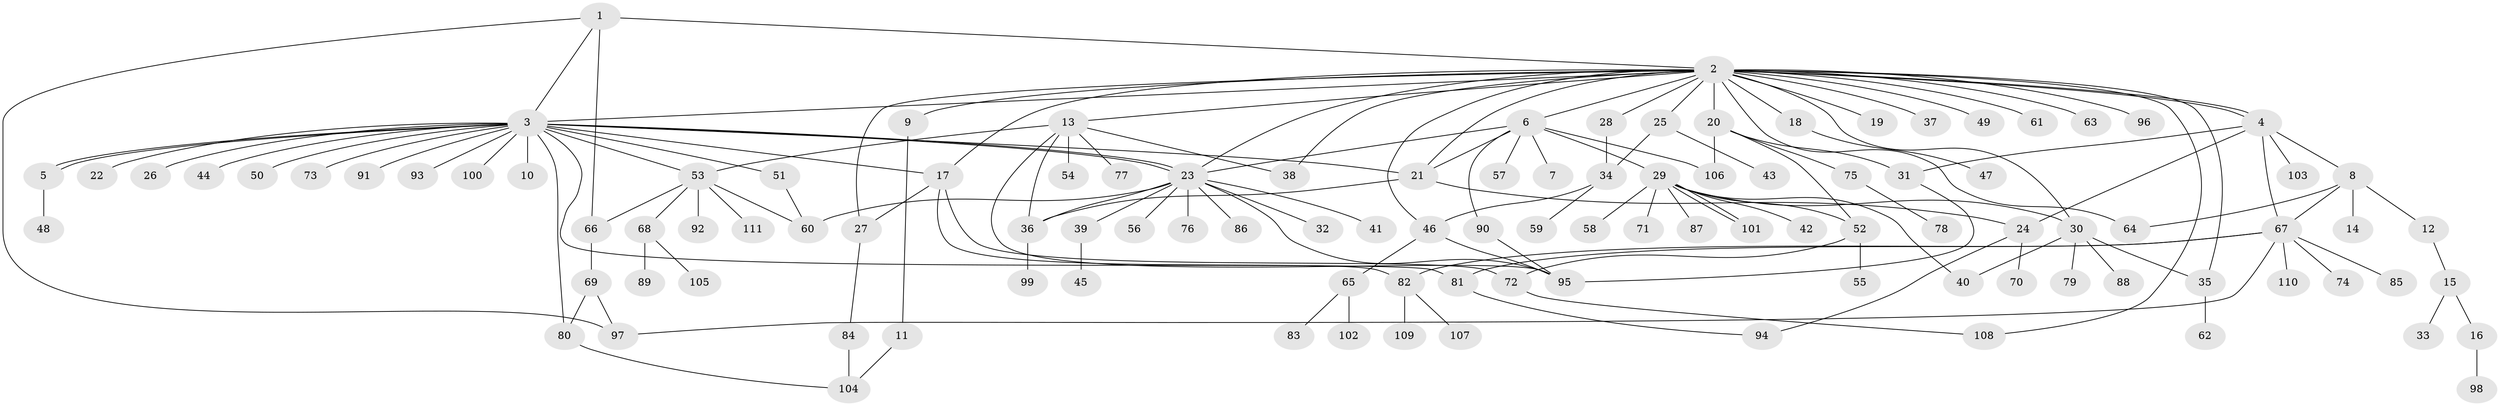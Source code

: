 // coarse degree distribution, {2: 0.15151515151515152, 1: 0.7575757575757576, 14: 0.030303030303030304, 18: 0.030303030303030304, 3: 0.030303030303030304}
// Generated by graph-tools (version 1.1) at 2025/50/03/04/25 21:50:37]
// undirected, 111 vertices, 153 edges
graph export_dot {
graph [start="1"]
  node [color=gray90,style=filled];
  1;
  2;
  3;
  4;
  5;
  6;
  7;
  8;
  9;
  10;
  11;
  12;
  13;
  14;
  15;
  16;
  17;
  18;
  19;
  20;
  21;
  22;
  23;
  24;
  25;
  26;
  27;
  28;
  29;
  30;
  31;
  32;
  33;
  34;
  35;
  36;
  37;
  38;
  39;
  40;
  41;
  42;
  43;
  44;
  45;
  46;
  47;
  48;
  49;
  50;
  51;
  52;
  53;
  54;
  55;
  56;
  57;
  58;
  59;
  60;
  61;
  62;
  63;
  64;
  65;
  66;
  67;
  68;
  69;
  70;
  71;
  72;
  73;
  74;
  75;
  76;
  77;
  78;
  79;
  80;
  81;
  82;
  83;
  84;
  85;
  86;
  87;
  88;
  89;
  90;
  91;
  92;
  93;
  94;
  95;
  96;
  97;
  98;
  99;
  100;
  101;
  102;
  103;
  104;
  105;
  106;
  107;
  108;
  109;
  110;
  111;
  1 -- 2;
  1 -- 3;
  1 -- 66;
  1 -- 97;
  2 -- 3;
  2 -- 4;
  2 -- 4;
  2 -- 6;
  2 -- 9;
  2 -- 13;
  2 -- 17;
  2 -- 18;
  2 -- 19;
  2 -- 20;
  2 -- 21;
  2 -- 23;
  2 -- 25;
  2 -- 27;
  2 -- 28;
  2 -- 30;
  2 -- 35;
  2 -- 37;
  2 -- 38;
  2 -- 46;
  2 -- 49;
  2 -- 61;
  2 -- 63;
  2 -- 64;
  2 -- 96;
  2 -- 108;
  3 -- 5;
  3 -- 5;
  3 -- 10;
  3 -- 17;
  3 -- 21;
  3 -- 22;
  3 -- 23;
  3 -- 23;
  3 -- 26;
  3 -- 44;
  3 -- 50;
  3 -- 51;
  3 -- 53;
  3 -- 73;
  3 -- 80;
  3 -- 81;
  3 -- 91;
  3 -- 93;
  3 -- 100;
  4 -- 8;
  4 -- 24;
  4 -- 31;
  4 -- 67;
  4 -- 103;
  5 -- 48;
  6 -- 7;
  6 -- 21;
  6 -- 23;
  6 -- 29;
  6 -- 57;
  6 -- 90;
  6 -- 106;
  8 -- 12;
  8 -- 14;
  8 -- 64;
  8 -- 67;
  9 -- 11;
  11 -- 104;
  12 -- 15;
  13 -- 36;
  13 -- 38;
  13 -- 53;
  13 -- 54;
  13 -- 77;
  13 -- 95;
  15 -- 16;
  15 -- 33;
  16 -- 98;
  17 -- 27;
  17 -- 72;
  17 -- 82;
  18 -- 47;
  20 -- 31;
  20 -- 52;
  20 -- 75;
  20 -- 106;
  21 -- 24;
  21 -- 36;
  23 -- 32;
  23 -- 36;
  23 -- 39;
  23 -- 41;
  23 -- 56;
  23 -- 60;
  23 -- 76;
  23 -- 86;
  23 -- 95;
  24 -- 70;
  24 -- 94;
  25 -- 34;
  25 -- 43;
  27 -- 84;
  28 -- 34;
  29 -- 30;
  29 -- 40;
  29 -- 42;
  29 -- 52;
  29 -- 58;
  29 -- 71;
  29 -- 87;
  29 -- 101;
  29 -- 101;
  30 -- 35;
  30 -- 40;
  30 -- 79;
  30 -- 88;
  31 -- 95;
  34 -- 46;
  34 -- 59;
  35 -- 62;
  36 -- 99;
  39 -- 45;
  46 -- 65;
  46 -- 95;
  51 -- 60;
  52 -- 55;
  52 -- 72;
  53 -- 60;
  53 -- 66;
  53 -- 68;
  53 -- 92;
  53 -- 111;
  65 -- 83;
  65 -- 102;
  66 -- 69;
  67 -- 74;
  67 -- 81;
  67 -- 82;
  67 -- 85;
  67 -- 97;
  67 -- 110;
  68 -- 89;
  68 -- 105;
  69 -- 80;
  69 -- 97;
  72 -- 108;
  75 -- 78;
  80 -- 104;
  81 -- 94;
  82 -- 107;
  82 -- 109;
  84 -- 104;
  90 -- 95;
}
